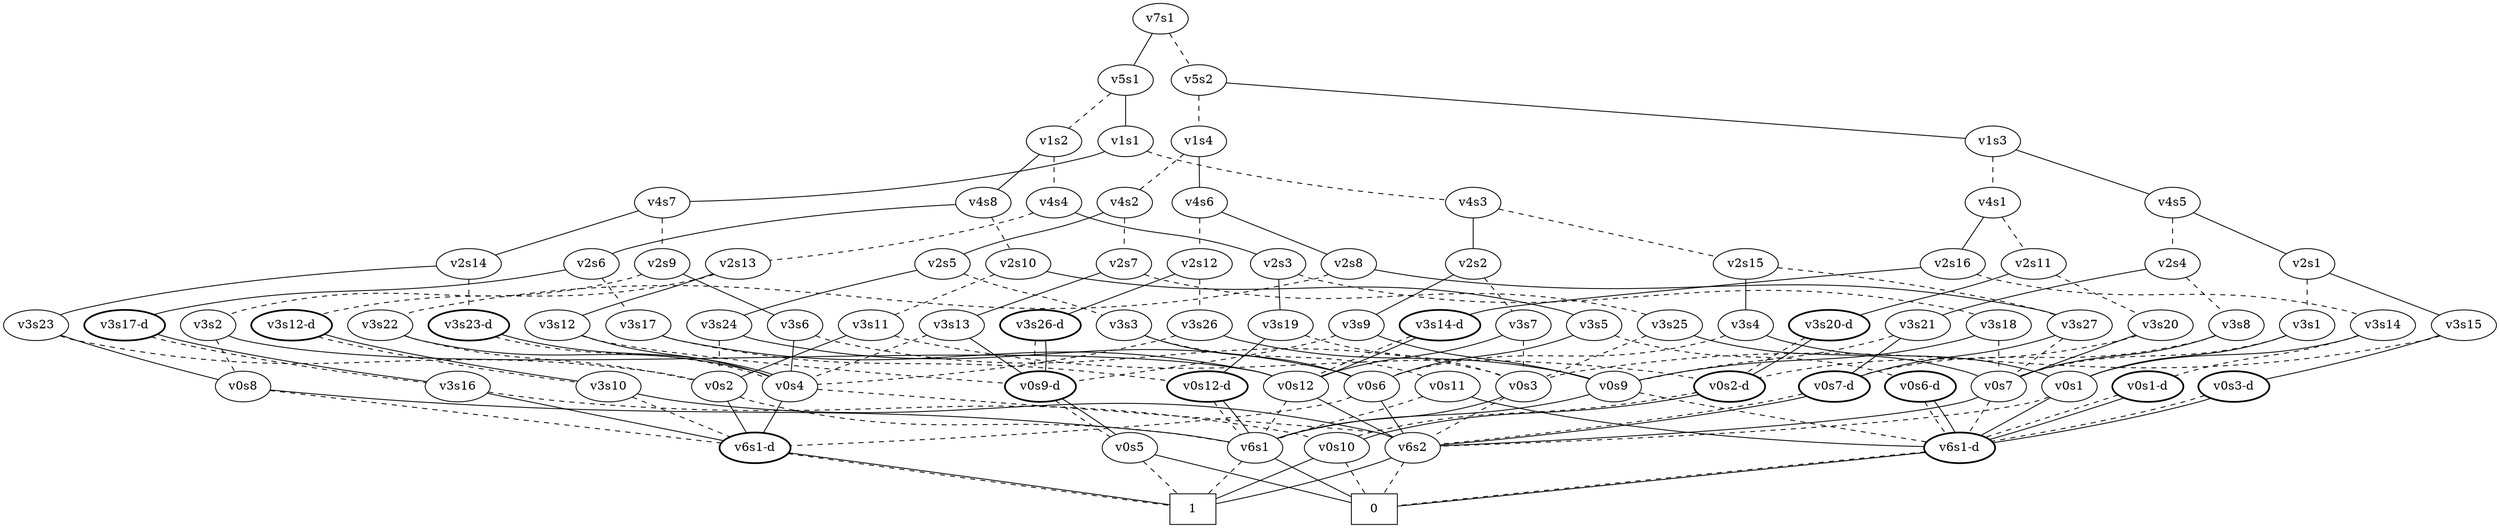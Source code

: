 graph BDD_Tree {
	 node1 [label="v7s1"];
	 node2 [label="v5s1"];
	 node1 -- node2 [style=solid];
	 node257 [label="v5s2"];
	 node1 -- node257 [style=dashed];
	 node3 [label="v1s1"];
	 node2 -- node3 [style=solid];
	 node130 [label="v1s2"];
	 node2 -- node130 [style=dashed];
	 node4 [label="v4s7"];
	 node3 -- node4 [style=solid];
	 node67 [label="v4s3"];
	 node3 -- node67 [style=dashed];
	 node5 [label="v2s14"];
	 node4 -- node5 [style=solid];
	 node36 [label="v2s9"];
	 node4 -- node36 [style=dashed];
	 node6 [label="v3s23"];
	 node5 -- node6 [style=solid];
	 node21 [label="v3s23-d",style=bold];
	 node5 -- node21 [style=dashed];
	 node60 [label="v0s8"];
	 node6 -- node60 [style=solid];
	 node459 [label="v0s2"];
	 node6 -- node459 [style=dashed];
	 node506 [label="v6s1"];
	 node60 -- node506 [style=solid];
	 node491 [label="v6s1-d",style=bold];
	 node60 -- node491 [style=dashed];
	 node511 [label="0",shape=box];
	 node506 -- node511 [style=solid];
	 node510 [label="1",shape=box];
	 node506 -- node510 [style=dashed];
	 node510 [label="1",shape=box];
	 node491 -- node510 [style=dashed];
	 node491 -- node510 [style=solid];
	 node491 [label="v6s1-d",style=bold];
	 node459 -- node491 [style=solid];
	 node506 [label="v6s1"];
	 node459 -- node506 [style=dashed];
	 node490 [label="v0s4"];
	 node21 -- node490 [style=dashed];
	 node21 -- node490 [style=solid];
	 node491 [label="v6s1-d",style=bold];
	 node490 -- node491 [style=solid];
	 node509 [label="v6s2"];
	 node490 -- node509 [style=dashed];
	 node510 [label="1",shape=box];
	 node509 -- node510 [style=solid];
	 node511 [label="0",shape=box];
	 node509 -- node511 [style=dashed];
	 node37 [label="v3s6"];
	 node36 -- node37 [style=solid];
	 node52 [label="v3s2"];
	 node36 -- node52 [style=dashed];
	 node490 [label="v0s4"];
	 node37 -- node490 [style=solid];
	 node505 [label="v0s3"];
	 node37 -- node505 [style=dashed];
	 node506 [label="v6s1"];
	 node505 -- node506 [style=solid];
	 node509 [label="v6s2"];
	 node505 -- node509 [style=dashed];
	 node332 [label="v0s12"];
	 node52 -- node332 [style=solid];
	 node60 [label="v0s8"];
	 node52 -- node60 [style=dashed];
	 node509 [label="v6s2"];
	 node332 -- node509 [style=solid];
	 node506 [label="v6s1"];
	 node332 -- node506 [style=dashed];
	 node68 [label="v2s2"];
	 node67 -- node68 [style=solid];
	 node99 [label="v2s15"];
	 node67 -- node99 [style=dashed];
	 node69 [label="v3s9"];
	 node68 -- node69 [style=solid];
	 node84 [label="v3s7"];
	 node68 -- node84 [style=dashed];
	 node435 [label="v0s9"];
	 node69 -- node435 [style=solid];
	 node483 [label="v0s9-d",style=bold];
	 node69 -- node483 [style=dashed];
	 node506 [label="v6s1"];
	 node435 -- node506 [style=solid];
	 node502 [label="v6s1-d",style=bold];
	 node435 -- node502 [style=dashed];
	 node511 [label="0",shape=box];
	 node502 -- node511 [style=dashed];
	 node502 -- node511 [style=solid];
	 node487 [label="v0s5"];
	 node483 -- node487 [style=dashed];
	 node483 -- node487 [style=solid];
	 node511 [label="0",shape=box];
	 node487 -- node511 [style=solid];
	 node510 [label="1",shape=box];
	 node487 -- node510 [style=dashed];
	 node332 [label="v0s12"];
	 node84 -- node332 [style=solid];
	 node505 [label="v0s3"];
	 node84 -- node505 [style=dashed];
	 node100 [label="v3s4"];
	 node99 -- node100 [style=solid];
	 node388 [label="v3s27"];
	 node99 -- node388 [style=dashed];
	 node340 [label="v0s1"];
	 node100 -- node340 [style=solid];
	 node467 [label="v0s6"];
	 node100 -- node467 [style=dashed];
	 node502 [label="v6s1-d",style=bold];
	 node340 -- node502 [style=solid];
	 node509 [label="v6s2"];
	 node340 -- node509 [style=dashed];
	 node509 [label="v6s2"];
	 node467 -- node509 [style=solid];
	 node491 [label="v6s1-d",style=bold];
	 node467 -- node491 [style=dashed];
	 node389 [label="v0s7-d",style=bold];
	 node388 -- node389 [style=solid];
	 node498 [label="v0s7"];
	 node388 -- node498 [style=dashed];
	 node509 [label="v6s2"];
	 node389 -- node509 [style=dashed];
	 node389 -- node509 [style=solid];
	 node509 [label="v6s2"];
	 node498 -- node509 [style=solid];
	 node502 [label="v6s1-d",style=bold];
	 node498 -- node502 [style=dashed];
	 node131 [label="v4s8"];
	 node130 -- node131 [style=solid];
	 node194 [label="v4s4"];
	 node130 -- node194 [style=dashed];
	 node132 [label="v2s6"];
	 node131 -- node132 [style=solid];
	 node163 [label="v2s10"];
	 node131 -- node163 [style=dashed];
	 node133 [label="v3s17-d",style=bold];
	 node132 -- node133 [style=solid];
	 node148 [label="v3s17"];
	 node132 -- node148 [style=dashed];
	 node141 [label="v3s16"];
	 node133 -- node141 [style=dashed];
	 node133 -- node141 [style=solid];
	 node491 [label="v6s1-d",style=bold];
	 node141 -- node491 [style=solid];
	 node382 [label="v0s10"];
	 node141 -- node382 [style=dashed];
	 node510 [label="1",shape=box];
	 node382 -- node510 [style=solid];
	 node511 [label="0",shape=box];
	 node382 -- node511 [style=dashed];
	 node332 [label="v0s12"];
	 node148 -- node332 [style=solid];
	 node197 [label="v0s12-d",style=bold];
	 node148 -- node197 [style=dashed];
	 node506 [label="v6s1"];
	 node197 -- node506 [style=dashed];
	 node197 -- node506 [style=solid];
	 node164 [label="v3s5"];
	 node163 -- node164 [style=solid];
	 node179 [label="v3s11"];
	 node163 -- node179 [style=dashed];
	 node467 [label="v0s6"];
	 node164 -- node467 [style=solid];
	 node172 [label="v0s6-d",style=bold];
	 node164 -- node172 [style=dashed];
	 node502 [label="v6s1-d",style=bold];
	 node172 -- node502 [style=dashed];
	 node172 -- node502 [style=solid];
	 node459 [label="v0s2"];
	 node179 -- node459 [style=solid];
	 node378 [label="v0s2-d",style=bold];
	 node179 -- node378 [style=dashed];
	 node382 [label="v0s10"];
	 node378 -- node382 [style=dashed];
	 node378 -- node382 [style=solid];
	 node195 [label="v2s3"];
	 node194 -- node195 [style=solid];
	 node226 [label="v2s13"];
	 node194 -- node226 [style=dashed];
	 node196 [label="v3s19"];
	 node195 -- node196 [style=solid];
	 node211 [label="v3s18"];
	 node195 -- node211 [style=dashed];
	 node197 [label="v0s12-d",style=bold];
	 node196 -- node197 [style=solid];
	 node505 [label="v0s3"];
	 node196 -- node505 [style=dashed];
	 node435 [label="v0s9"];
	 node211 -- node435 [style=solid];
	 node498 [label="v0s7"];
	 node211 -- node498 [style=dashed];
	 node227 [label="v3s12"];
	 node226 -- node227 [style=solid];
	 node242 [label="v3s12-d",style=bold];
	 node226 -- node242 [style=dashed];
	 node490 [label="v0s4"];
	 node227 -- node490 [style=solid];
	 node483 [label="v0s9-d",style=bold];
	 node227 -- node483 [style=dashed];
	 node250 [label="v3s10"];
	 node242 -- node250 [style=dashed];
	 node242 -- node250 [style=solid];
	 node509 [label="v6s2"];
	 node250 -- node509 [style=solid];
	 node491 [label="v6s1-d",style=bold];
	 node250 -- node491 [style=dashed];
	 node258 [label="v1s3"];
	 node257 -- node258 [style=solid];
	 node385 [label="v1s4"];
	 node257 -- node385 [style=dashed];
	 node259 [label="v4s5"];
	 node258 -- node259 [style=solid];
	 node322 [label="v4s1"];
	 node258 -- node322 [style=dashed];
	 node260 [label="v2s1"];
	 node259 -- node260 [style=solid];
	 node291 [label="v2s4"];
	 node259 -- node291 [style=dashed];
	 node261 [label="v3s15"];
	 node260 -- node261 [style=solid];
	 node276 [label="v3s1"];
	 node260 -- node276 [style=dashed];
	 node262 [label="v0s3-d",style=bold];
	 node261 -- node262 [style=solid];
	 node505 [label="v0s3"];
	 node261 -- node505 [style=dashed];
	 node502 [label="v6s1-d",style=bold];
	 node262 -- node502 [style=dashed];
	 node262 -- node502 [style=solid];
	 node340 [label="v0s1"];
	 node276 -- node340 [style=solid];
	 node498 [label="v0s7"];
	 node276 -- node498 [style=dashed];
	 node292 [label="v3s21"];
	 node291 -- node292 [style=solid];
	 node307 [label="v3s8"];
	 node291 -- node307 [style=dashed];
	 node389 [label="v0s7-d",style=bold];
	 node292 -- node389 [style=solid];
	 node435 [label="v0s9"];
	 node292 -- node435 [style=dashed];
	 node498 [label="v0s7"];
	 node307 -- node498 [style=solid];
	 node389 [label="v0s7-d",style=bold];
	 node307 -- node389 [style=dashed];
	 node323 [label="v2s16"];
	 node322 -- node323 [style=solid];
	 node354 [label="v2s11"];
	 node322 -- node354 [style=dashed];
	 node324 [label="v3s14-d",style=bold];
	 node323 -- node324 [style=solid];
	 node339 [label="v3s14"];
	 node323 -- node339 [style=dashed];
	 node332 [label="v0s12"];
	 node324 -- node332 [style=dashed];
	 node324 -- node332 [style=solid];
	 node340 [label="v0s1"];
	 node339 -- node340 [style=solid];
	 node347 [label="v0s1-d",style=bold];
	 node339 -- node347 [style=dashed];
	 node502 [label="v6s1-d",style=bold];
	 node347 -- node502 [style=dashed];
	 node347 -- node502 [style=solid];
	 node355 [label="v3s20-d",style=bold];
	 node354 -- node355 [style=solid];
	 node370 [label="v3s20"];
	 node354 -- node370 [style=dashed];
	 node378 [label="v0s2-d",style=bold];
	 node355 -- node378 [style=dashed];
	 node355 -- node378 [style=solid];
	 node498 [label="v0s7"];
	 node370 -- node498 [style=solid];
	 node378 [label="v0s2-d",style=bold];
	 node370 -- node378 [style=dashed];
	 node386 [label="v4s6"];
	 node385 -- node386 [style=solid];
	 node449 [label="v4s2"];
	 node385 -- node449 [style=dashed];
	 node387 [label="v2s8"];
	 node386 -- node387 [style=solid];
	 node418 [label="v2s12"];
	 node386 -- node418 [style=dashed];
	 node388 [label="v3s27"];
	 node387 -- node388 [style=solid];
	 node403 [label="v3s22"];
	 node387 -- node403 [style=dashed];
	 node490 [label="v0s4"];
	 node403 -- node490 [style=solid];
	 node459 [label="v0s2"];
	 node403 -- node459 [style=dashed];
	 node419 [label="v3s26-d",style=bold];
	 node418 -- node419 [style=solid];
	 node434 [label="v3s26"];
	 node418 -- node434 [style=dashed];
	 node483 [label="v0s9-d",style=bold];
	 node419 -- node483 [style=dashed];
	 node419 -- node483 [style=solid];
	 node435 [label="v0s9"];
	 node434 -- node435 [style=solid];
	 node490 [label="v0s4"];
	 node434 -- node490 [style=dashed];
	 node450 [label="v2s5"];
	 node449 -- node450 [style=solid];
	 node481 [label="v2s7"];
	 node449 -- node481 [style=dashed];
	 node451 [label="v3s24"];
	 node450 -- node451 [style=solid];
	 node466 [label="v3s3"];
	 node450 -- node466 [style=dashed];
	 node467 [label="v0s6"];
	 node451 -- node467 [style=solid];
	 node459 [label="v0s2"];
	 node451 -- node459 [style=dashed];
	 node467 [label="v0s6"];
	 node466 -- node467 [style=solid];
	 node474 [label="v0s11"];
	 node466 -- node474 [style=dashed];
	 node502 [label="v6s1-d",style=bold];
	 node474 -- node502 [style=solid];
	 node506 [label="v6s1"];
	 node474 -- node506 [style=dashed];
	 node482 [label="v3s13"];
	 node481 -- node482 [style=solid];
	 node497 [label="v3s25"];
	 node481 -- node497 [style=dashed];
	 node483 [label="v0s9-d",style=bold];
	 node482 -- node483 [style=solid];
	 node490 [label="v0s4"];
	 node482 -- node490 [style=dashed];
	 node498 [label="v0s7"];
	 node497 -- node498 [style=solid];
	 node505 [label="v0s3"];
	 node497 -- node505 [style=dashed];
}
